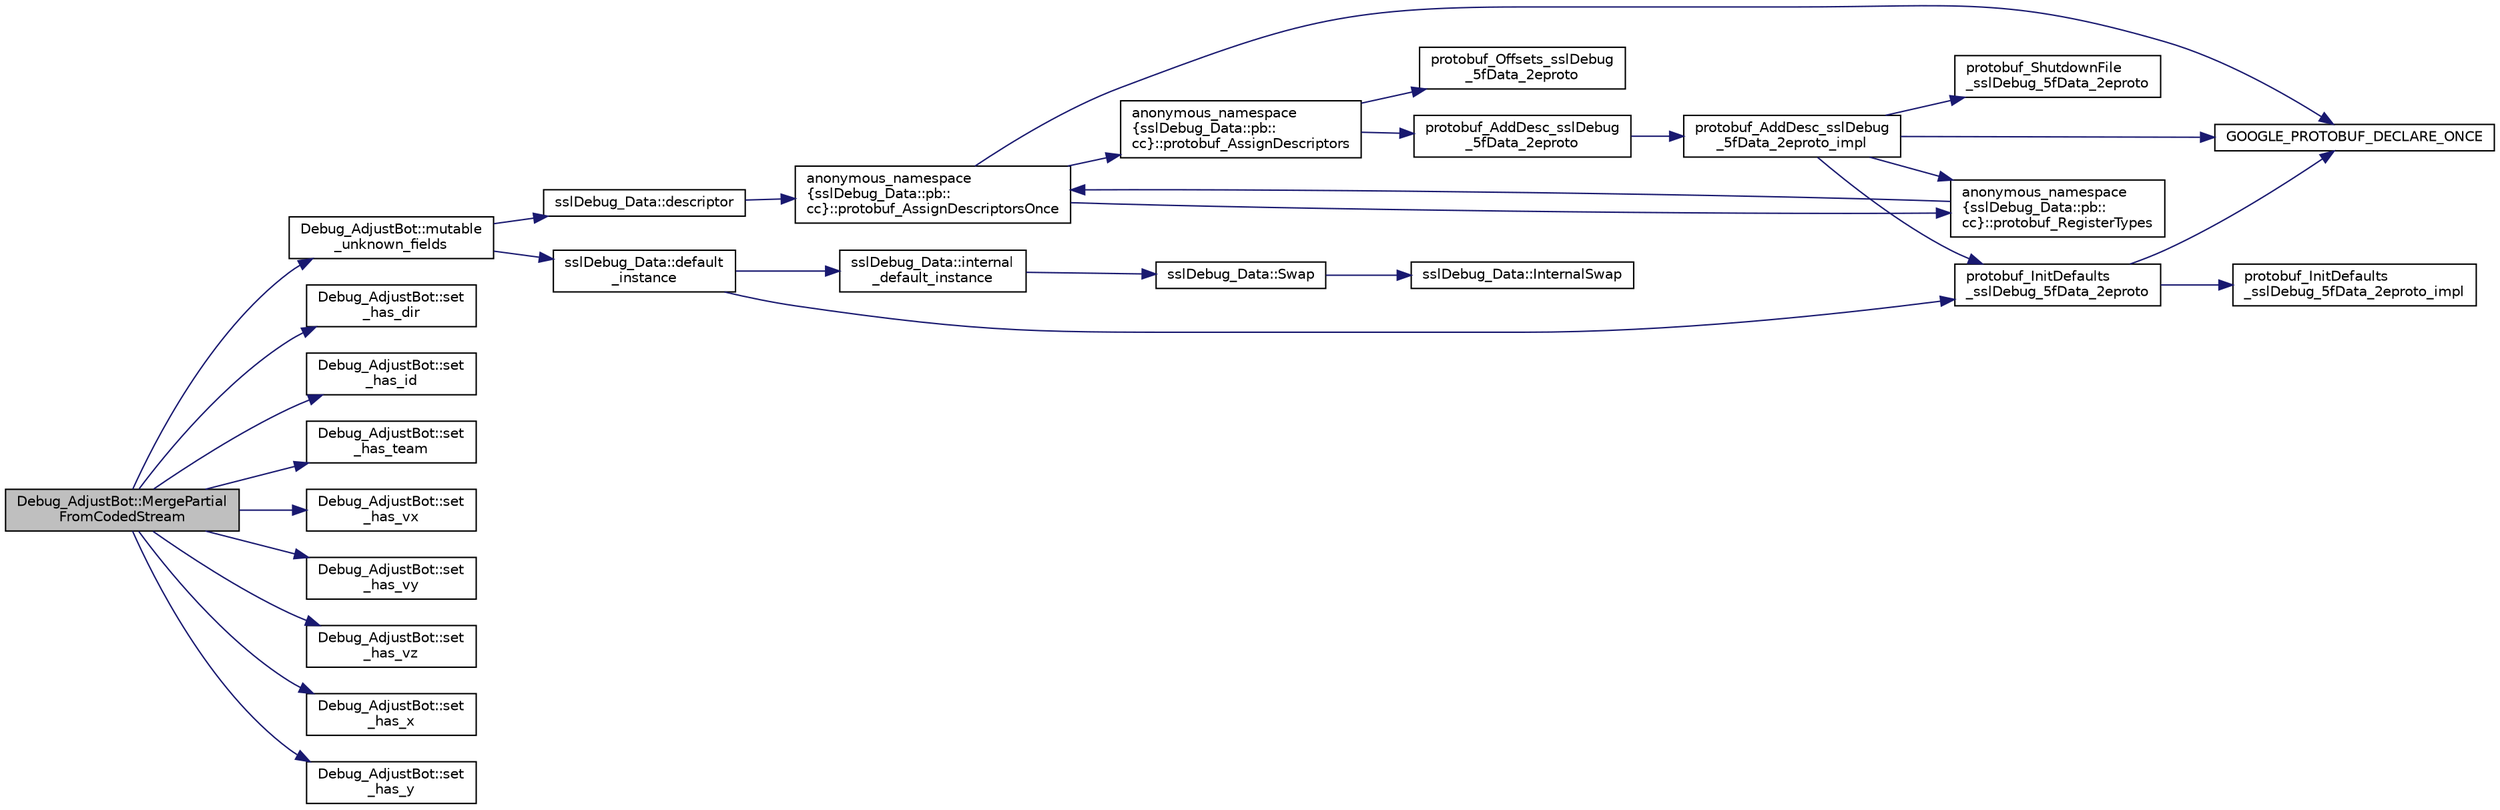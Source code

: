digraph "Debug_AdjustBot::MergePartialFromCodedStream"
{
 // INTERACTIVE_SVG=YES
  edge [fontname="Helvetica",fontsize="10",labelfontname="Helvetica",labelfontsize="10"];
  node [fontname="Helvetica",fontsize="10",shape=record];
  rankdir="LR";
  Node1 [label="Debug_AdjustBot::MergePartial\lFromCodedStream",height=0.2,width=0.4,color="black", fillcolor="grey75", style="filled", fontcolor="black"];
  Node1 -> Node2 [color="midnightblue",fontsize="10",style="solid",fontname="Helvetica"];
  Node2 [label="Debug_AdjustBot::mutable\l_unknown_fields",height=0.2,width=0.4,color="black", fillcolor="white", style="filled",URL="$de/dd5/class_debug___adjust_bot.html#a39f9eca4c4574f7e53e23af2f37dcfb4"];
  Node2 -> Node3 [color="midnightblue",fontsize="10",style="solid",fontname="Helvetica"];
  Node3 [label="sslDebug_Data::descriptor",height=0.2,width=0.4,color="black", fillcolor="white", style="filled",URL="$d4/d17/classssl_debug___data.html#a9fb0d4e1861a590b793db7b0fb6006e9"];
  Node3 -> Node4 [color="midnightblue",fontsize="10",style="solid",fontname="Helvetica"];
  Node4 [label="anonymous_namespace\l\{sslDebug_Data::pb::\lcc\}::protobuf_AssignDescriptorsOnce",height=0.2,width=0.4,color="black", fillcolor="white", style="filled",URL="$d5/d69/namespaceanonymous__namespace_02ssl_debug___data_8pb_8cc_03.html#aa37bb98042183672b28f8fddda58b729"];
  Node4 -> Node5 [color="midnightblue",fontsize="10",style="solid",fontname="Helvetica"];
  Node5 [label="GOOGLE_PROTOBUF_DECLARE_ONCE",height=0.2,width=0.4,color="black", fillcolor="white", style="filled",URL="$de/d3d/ssl_debug___data_8pb_8cc.html#adf2e32c6ade40588a9ca6241ec879775"];
  Node4 -> Node6 [color="midnightblue",fontsize="10",style="solid",fontname="Helvetica"];
  Node6 [label="anonymous_namespace\l\{sslDebug_Data::pb::\lcc\}::protobuf_AssignDescriptors",height=0.2,width=0.4,color="black", fillcolor="white", style="filled",URL="$d5/d69/namespaceanonymous__namespace_02ssl_debug___data_8pb_8cc_03.html#ac904ef4479515b87f97fc4a523056c10"];
  Node6 -> Node7 [color="midnightblue",fontsize="10",style="solid",fontname="Helvetica"];
  Node7 [label="protobuf_AddDesc_sslDebug\l_5fData_2eproto",height=0.2,width=0.4,color="black", fillcolor="white", style="filled",URL="$de/d3d/ssl_debug___data_8pb_8cc.html#a223c276d17c49d4dec9d8f19d6049184"];
  Node7 -> Node8 [color="midnightblue",fontsize="10",style="solid",fontname="Helvetica"];
  Node8 [label="protobuf_AddDesc_sslDebug\l_5fData_2eproto_impl",height=0.2,width=0.4,color="black", fillcolor="white", style="filled",URL="$de/d3d/ssl_debug___data_8pb_8cc.html#a7d433a7120b244fca24637c8418c9d4b"];
  Node8 -> Node5 [color="midnightblue",fontsize="10",style="solid",fontname="Helvetica"];
  Node8 -> Node9 [color="midnightblue",fontsize="10",style="solid",fontname="Helvetica"];
  Node9 [label="protobuf_InitDefaults\l_sslDebug_5fData_2eproto",height=0.2,width=0.4,color="black", fillcolor="white", style="filled",URL="$de/d3d/ssl_debug___data_8pb_8cc.html#a0070070cfa76c070921a3fc2bc7c388b"];
  Node9 -> Node5 [color="midnightblue",fontsize="10",style="solid",fontname="Helvetica"];
  Node9 -> Node10 [color="midnightblue",fontsize="10",style="solid",fontname="Helvetica"];
  Node10 [label="protobuf_InitDefaults\l_sslDebug_5fData_2eproto_impl",height=0.2,width=0.4,color="black", fillcolor="white", style="filled",URL="$de/d3d/ssl_debug___data_8pb_8cc.html#a68c73c3d75dda6d2390f18d60cbb202a"];
  Node8 -> Node11 [color="midnightblue",fontsize="10",style="solid",fontname="Helvetica"];
  Node11 [label="anonymous_namespace\l\{sslDebug_Data::pb::\lcc\}::protobuf_RegisterTypes",height=0.2,width=0.4,color="black", fillcolor="white", style="filled",URL="$d5/d69/namespaceanonymous__namespace_02ssl_debug___data_8pb_8cc_03.html#a17c4b3f5dcf75931d5df0ce37b83d52d"];
  Node11 -> Node4 [color="midnightblue",fontsize="10",style="solid",fontname="Helvetica"];
  Node8 -> Node12 [color="midnightblue",fontsize="10",style="solid",fontname="Helvetica"];
  Node12 [label="protobuf_ShutdownFile\l_sslDebug_5fData_2eproto",height=0.2,width=0.4,color="black", fillcolor="white", style="filled",URL="$de/d3d/ssl_debug___data_8pb_8cc.html#abb3946885d934911227c9c389f3a18f2"];
  Node6 -> Node13 [color="midnightblue",fontsize="10",style="solid",fontname="Helvetica"];
  Node13 [label="protobuf_Offsets_sslDebug\l_5fData_2eproto",height=0.2,width=0.4,color="black", fillcolor="white", style="filled",URL="$de/d3d/ssl_debug___data_8pb_8cc.html#a7fc2956b34c20edcfb960b1ac635fc43"];
  Node4 -> Node11 [color="midnightblue",fontsize="10",style="solid",fontname="Helvetica"];
  Node2 -> Node14 [color="midnightblue",fontsize="10",style="solid",fontname="Helvetica"];
  Node14 [label="sslDebug_Data::default\l_instance",height=0.2,width=0.4,color="black", fillcolor="white", style="filled",URL="$d4/d17/classssl_debug___data.html#a2cfbe3842e43586a19d32c1c7dce05ae"];
  Node14 -> Node9 [color="midnightblue",fontsize="10",style="solid",fontname="Helvetica"];
  Node14 -> Node15 [color="midnightblue",fontsize="10",style="solid",fontname="Helvetica"];
  Node15 [label="sslDebug_Data::internal\l_default_instance",height=0.2,width=0.4,color="black", fillcolor="white", style="filled",URL="$d4/d17/classssl_debug___data.html#a6c228149dad67debe9f7bb7ff372e455"];
  Node15 -> Node16 [color="midnightblue",fontsize="10",style="solid",fontname="Helvetica"];
  Node16 [label="sslDebug_Data::Swap",height=0.2,width=0.4,color="black", fillcolor="white", style="filled",URL="$d4/d17/classssl_debug___data.html#af803d7f7fe7f09ef001308777613478e"];
  Node16 -> Node17 [color="midnightblue",fontsize="10",style="solid",fontname="Helvetica"];
  Node17 [label="sslDebug_Data::InternalSwap",height=0.2,width=0.4,color="black", fillcolor="white", style="filled",URL="$d4/d17/classssl_debug___data.html#aaa637191c2ab15c4b8bfe78c6f9b098a"];
  Node1 -> Node18 [color="midnightblue",fontsize="10",style="solid",fontname="Helvetica"];
  Node18 [label="Debug_AdjustBot::set\l_has_dir",height=0.2,width=0.4,color="black", fillcolor="white", style="filled",URL="$de/dd5/class_debug___adjust_bot.html#acd1a505b01eb715d0ad8a4eb976c3377"];
  Node1 -> Node19 [color="midnightblue",fontsize="10",style="solid",fontname="Helvetica"];
  Node19 [label="Debug_AdjustBot::set\l_has_id",height=0.2,width=0.4,color="black", fillcolor="white", style="filled",URL="$de/dd5/class_debug___adjust_bot.html#a201603de429c8694c04125d0337f8b7a"];
  Node1 -> Node20 [color="midnightblue",fontsize="10",style="solid",fontname="Helvetica"];
  Node20 [label="Debug_AdjustBot::set\l_has_team",height=0.2,width=0.4,color="black", fillcolor="white", style="filled",URL="$de/dd5/class_debug___adjust_bot.html#a9cf7bcc1baccfdf3ffd34f511267ba53"];
  Node1 -> Node21 [color="midnightblue",fontsize="10",style="solid",fontname="Helvetica"];
  Node21 [label="Debug_AdjustBot::set\l_has_vx",height=0.2,width=0.4,color="black", fillcolor="white", style="filled",URL="$de/dd5/class_debug___adjust_bot.html#a6e9e3ff03dc4ed8b61843c2234ad6354"];
  Node1 -> Node22 [color="midnightblue",fontsize="10",style="solid",fontname="Helvetica"];
  Node22 [label="Debug_AdjustBot::set\l_has_vy",height=0.2,width=0.4,color="black", fillcolor="white", style="filled",URL="$de/dd5/class_debug___adjust_bot.html#a3516ca7b0b1beb9e378620b7b53ce460"];
  Node1 -> Node23 [color="midnightblue",fontsize="10",style="solid",fontname="Helvetica"];
  Node23 [label="Debug_AdjustBot::set\l_has_vz",height=0.2,width=0.4,color="black", fillcolor="white", style="filled",URL="$de/dd5/class_debug___adjust_bot.html#a5ac1c4478f189bec33e60284816054c7"];
  Node1 -> Node24 [color="midnightblue",fontsize="10",style="solid",fontname="Helvetica"];
  Node24 [label="Debug_AdjustBot::set\l_has_x",height=0.2,width=0.4,color="black", fillcolor="white", style="filled",URL="$de/dd5/class_debug___adjust_bot.html#acddc9a67472d1a239fa344ebd492f6da"];
  Node1 -> Node25 [color="midnightblue",fontsize="10",style="solid",fontname="Helvetica"];
  Node25 [label="Debug_AdjustBot::set\l_has_y",height=0.2,width=0.4,color="black", fillcolor="white", style="filled",URL="$de/dd5/class_debug___adjust_bot.html#a251410659be017d4546b6f3312cb5098"];
}

